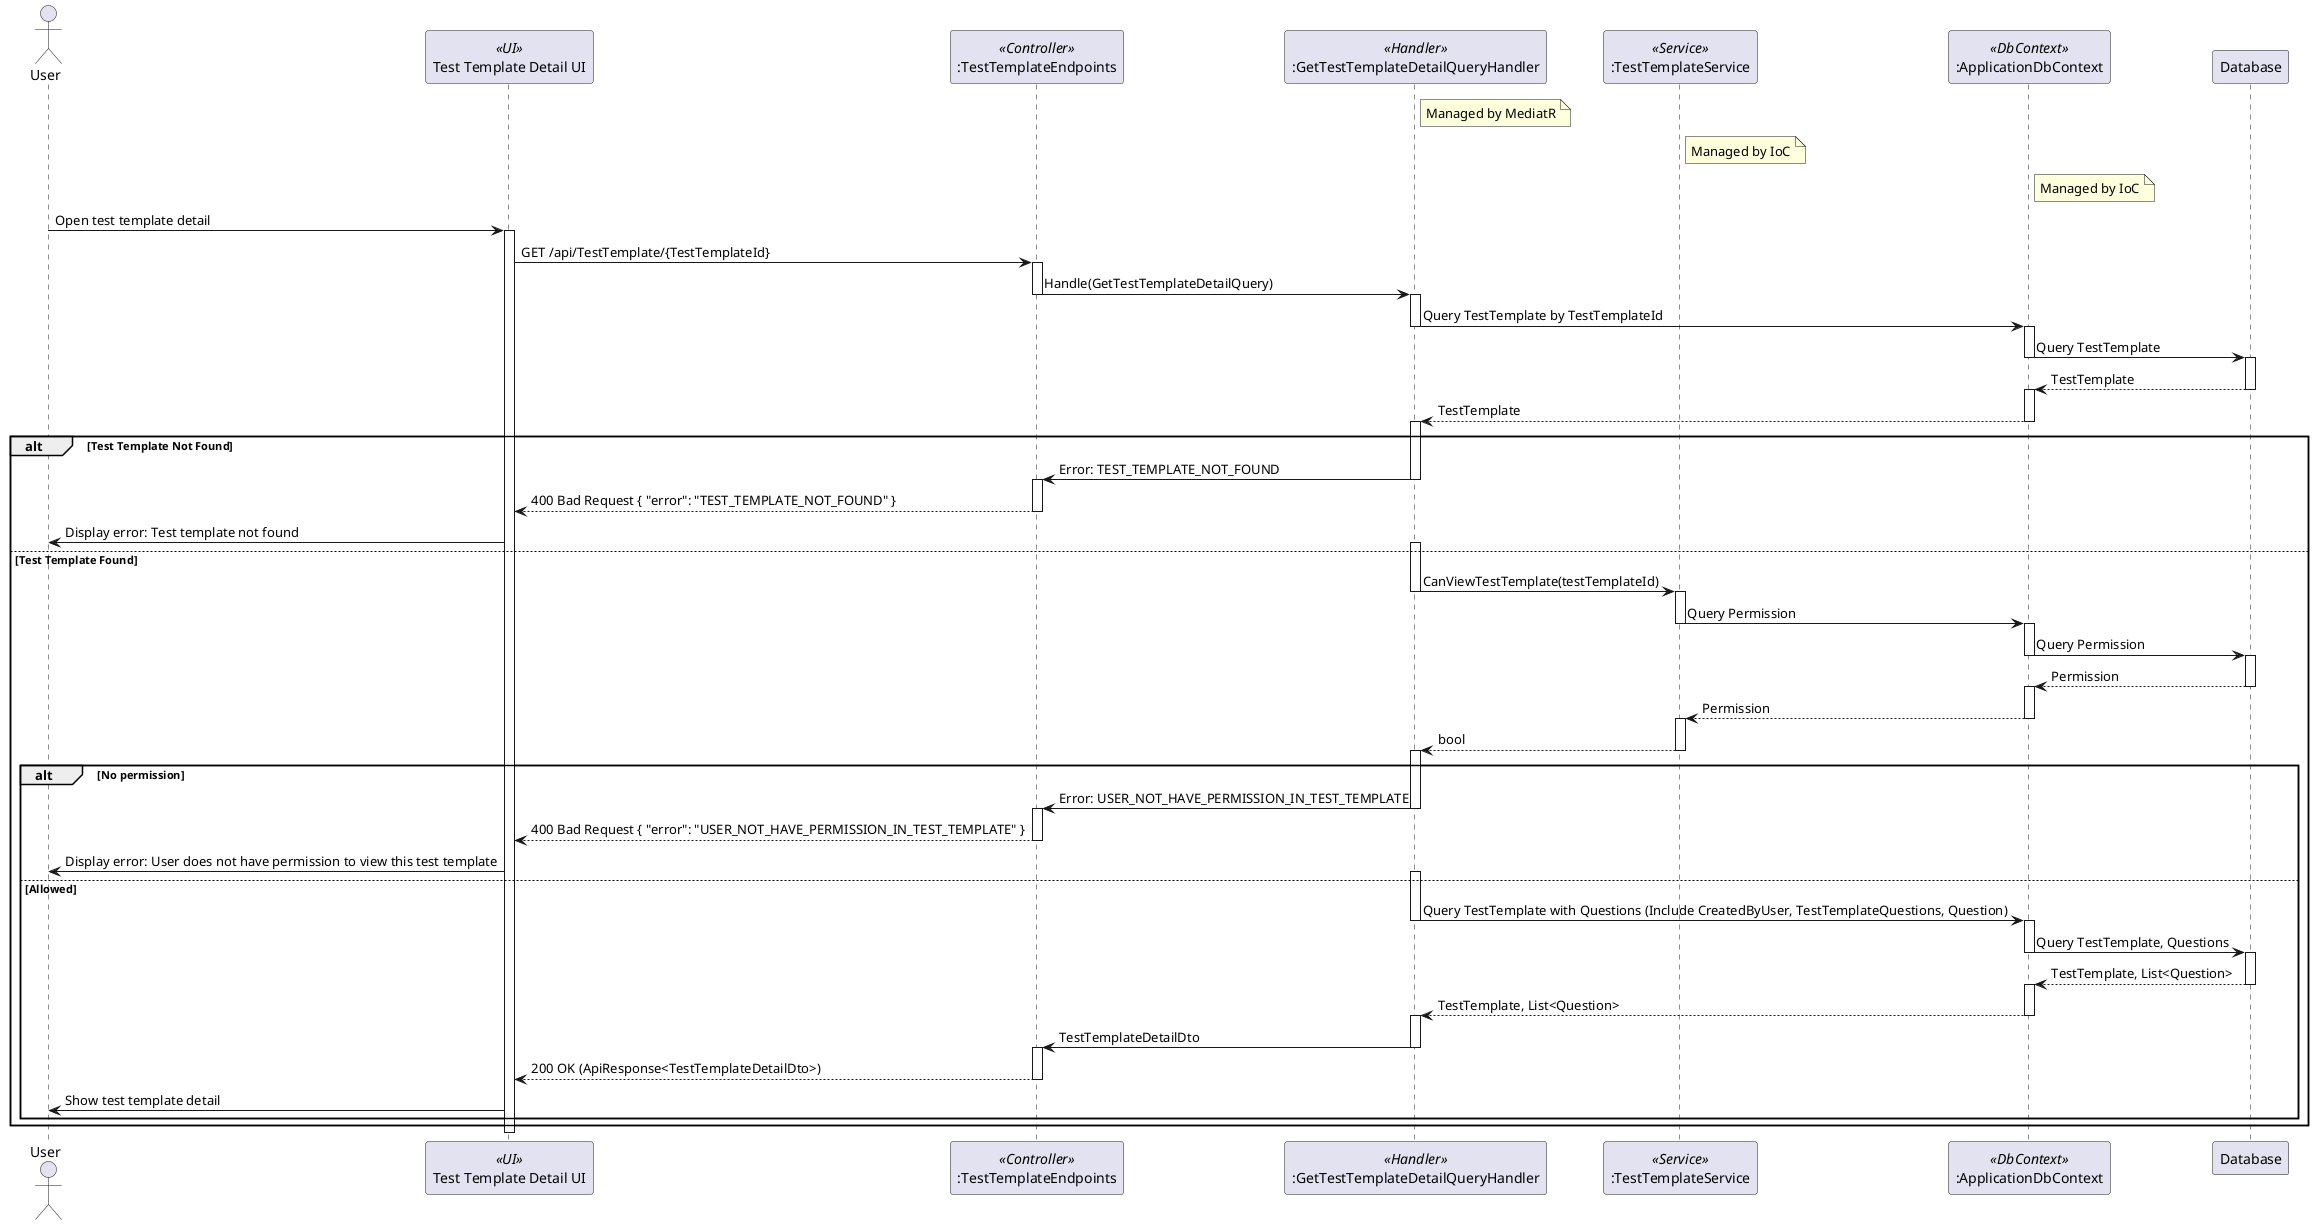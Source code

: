 @startuml
actor User
participant "Test Template Detail UI" as UI <<UI>>
participant ":TestTemplateEndpoints" as TestTemplateEndpoints <<Controller>>
participant ":GetTestTemplateDetailQueryHandler" as GetTestTemplateDetailQueryHandler <<Handler>>
participant ":TestTemplateService" as TestTemplateService <<Service>>
participant ":ApplicationDbContext" as ApplicationDbContext <<DbContext>>
participant Database

note right of GetTestTemplateDetailQueryHandler
  Managed by MediatR
end note

note right of TestTemplateService
  Managed by IoC
end note

note right of ApplicationDbContext
  Managed by IoC
end note

User -> UI : Open test template detail
activate UI
UI -> TestTemplateEndpoints : GET /api/TestTemplate/{TestTemplateId}
activate TestTemplateEndpoints
TestTemplateEndpoints -> GetTestTemplateDetailQueryHandler : Handle(GetTestTemplateDetailQuery)
deactivate TestTemplateEndpoints
activate GetTestTemplateDetailQueryHandler
GetTestTemplateDetailQueryHandler -> ApplicationDbContext : Query TestTemplate by TestTemplateId
deactivate GetTestTemplateDetailQueryHandler
activate ApplicationDbContext
ApplicationDbContext -> Database : Query TestTemplate
deactivate ApplicationDbContext
activate Database
Database --> ApplicationDbContext : TestTemplate
deactivate Database
activate ApplicationDbContext
ApplicationDbContext --> GetTestTemplateDetailQueryHandler : TestTemplate
deactivate ApplicationDbContext
activate GetTestTemplateDetailQueryHandler
alt Test Template Not Found
    GetTestTemplateDetailQueryHandler -> TestTemplateEndpoints : Error: TEST_TEMPLATE_NOT_FOUND
    deactivate GetTestTemplateDetailQueryHandler
    activate TestTemplateEndpoints
    TestTemplateEndpoints --> UI : 400 Bad Request { "error": "TEST_TEMPLATE_NOT_FOUND" }
    deactivate TestTemplateEndpoints
    UI -> User : Display error: Test template not found
else Test Template Found
    activate GetTestTemplateDetailQueryHandler
    GetTestTemplateDetailQueryHandler -> TestTemplateService : CanViewTestTemplate(testTemplateId)
    deactivate GetTestTemplateDetailQueryHandler
    activate TestTemplateService
    TestTemplateService -> ApplicationDbContext : Query Permission
    deactivate TestTemplateService
    activate ApplicationDbContext
    ApplicationDbContext -> Database : Query Permission
    deactivate ApplicationDbContext
    activate Database
    Database --> ApplicationDbContext : Permission
    deactivate Database
    activate ApplicationDbContext
    ApplicationDbContext --> TestTemplateService : Permission
    deactivate ApplicationDbContext
    activate TestTemplateService
    TestTemplateService --> GetTestTemplateDetailQueryHandler : bool
    deactivate TestTemplateService
    activate GetTestTemplateDetailQueryHandler
    alt No permission
        GetTestTemplateDetailQueryHandler -> TestTemplateEndpoints : Error: USER_NOT_HAVE_PERMISSION_IN_TEST_TEMPLATE
        deactivate GetTestTemplateDetailQueryHandler
        activate TestTemplateEndpoints
        TestTemplateEndpoints --> UI : 400 Bad Request { "error": "USER_NOT_HAVE_PERMISSION_IN_TEST_TEMPLATE" }
        deactivate TestTemplateEndpoints
        UI -> User : Display error: User does not have permission to view this test template
    else Allowed
        activate GetTestTemplateDetailQueryHandler
        GetTestTemplateDetailQueryHandler -> ApplicationDbContext : Query TestTemplate with Questions (Include CreatedByUser, TestTemplateQuestions, Question)
        deactivate GetTestTemplateDetailQueryHandler
        activate ApplicationDbContext
        ApplicationDbContext -> Database : Query TestTemplate, Questions
        deactivate ApplicationDbContext
        activate Database
        Database --> ApplicationDbContext : TestTemplate, List<Question>
        deactivate Database
        activate ApplicationDbContext
        ApplicationDbContext --> GetTestTemplateDetailQueryHandler : TestTemplate, List<Question>
        deactivate ApplicationDbContext
        activate GetTestTemplateDetailQueryHandler
        GetTestTemplateDetailQueryHandler -> TestTemplateEndpoints : TestTemplateDetailDto
        deactivate GetTestTemplateDetailQueryHandler
        activate TestTemplateEndpoints
        TestTemplateEndpoints --> UI : 200 OK (ApiResponse<TestTemplateDetailDto>)
        deactivate TestTemplateEndpoints
        UI -> User : Show test template detail
    end
end
deactivate UI

@enduml